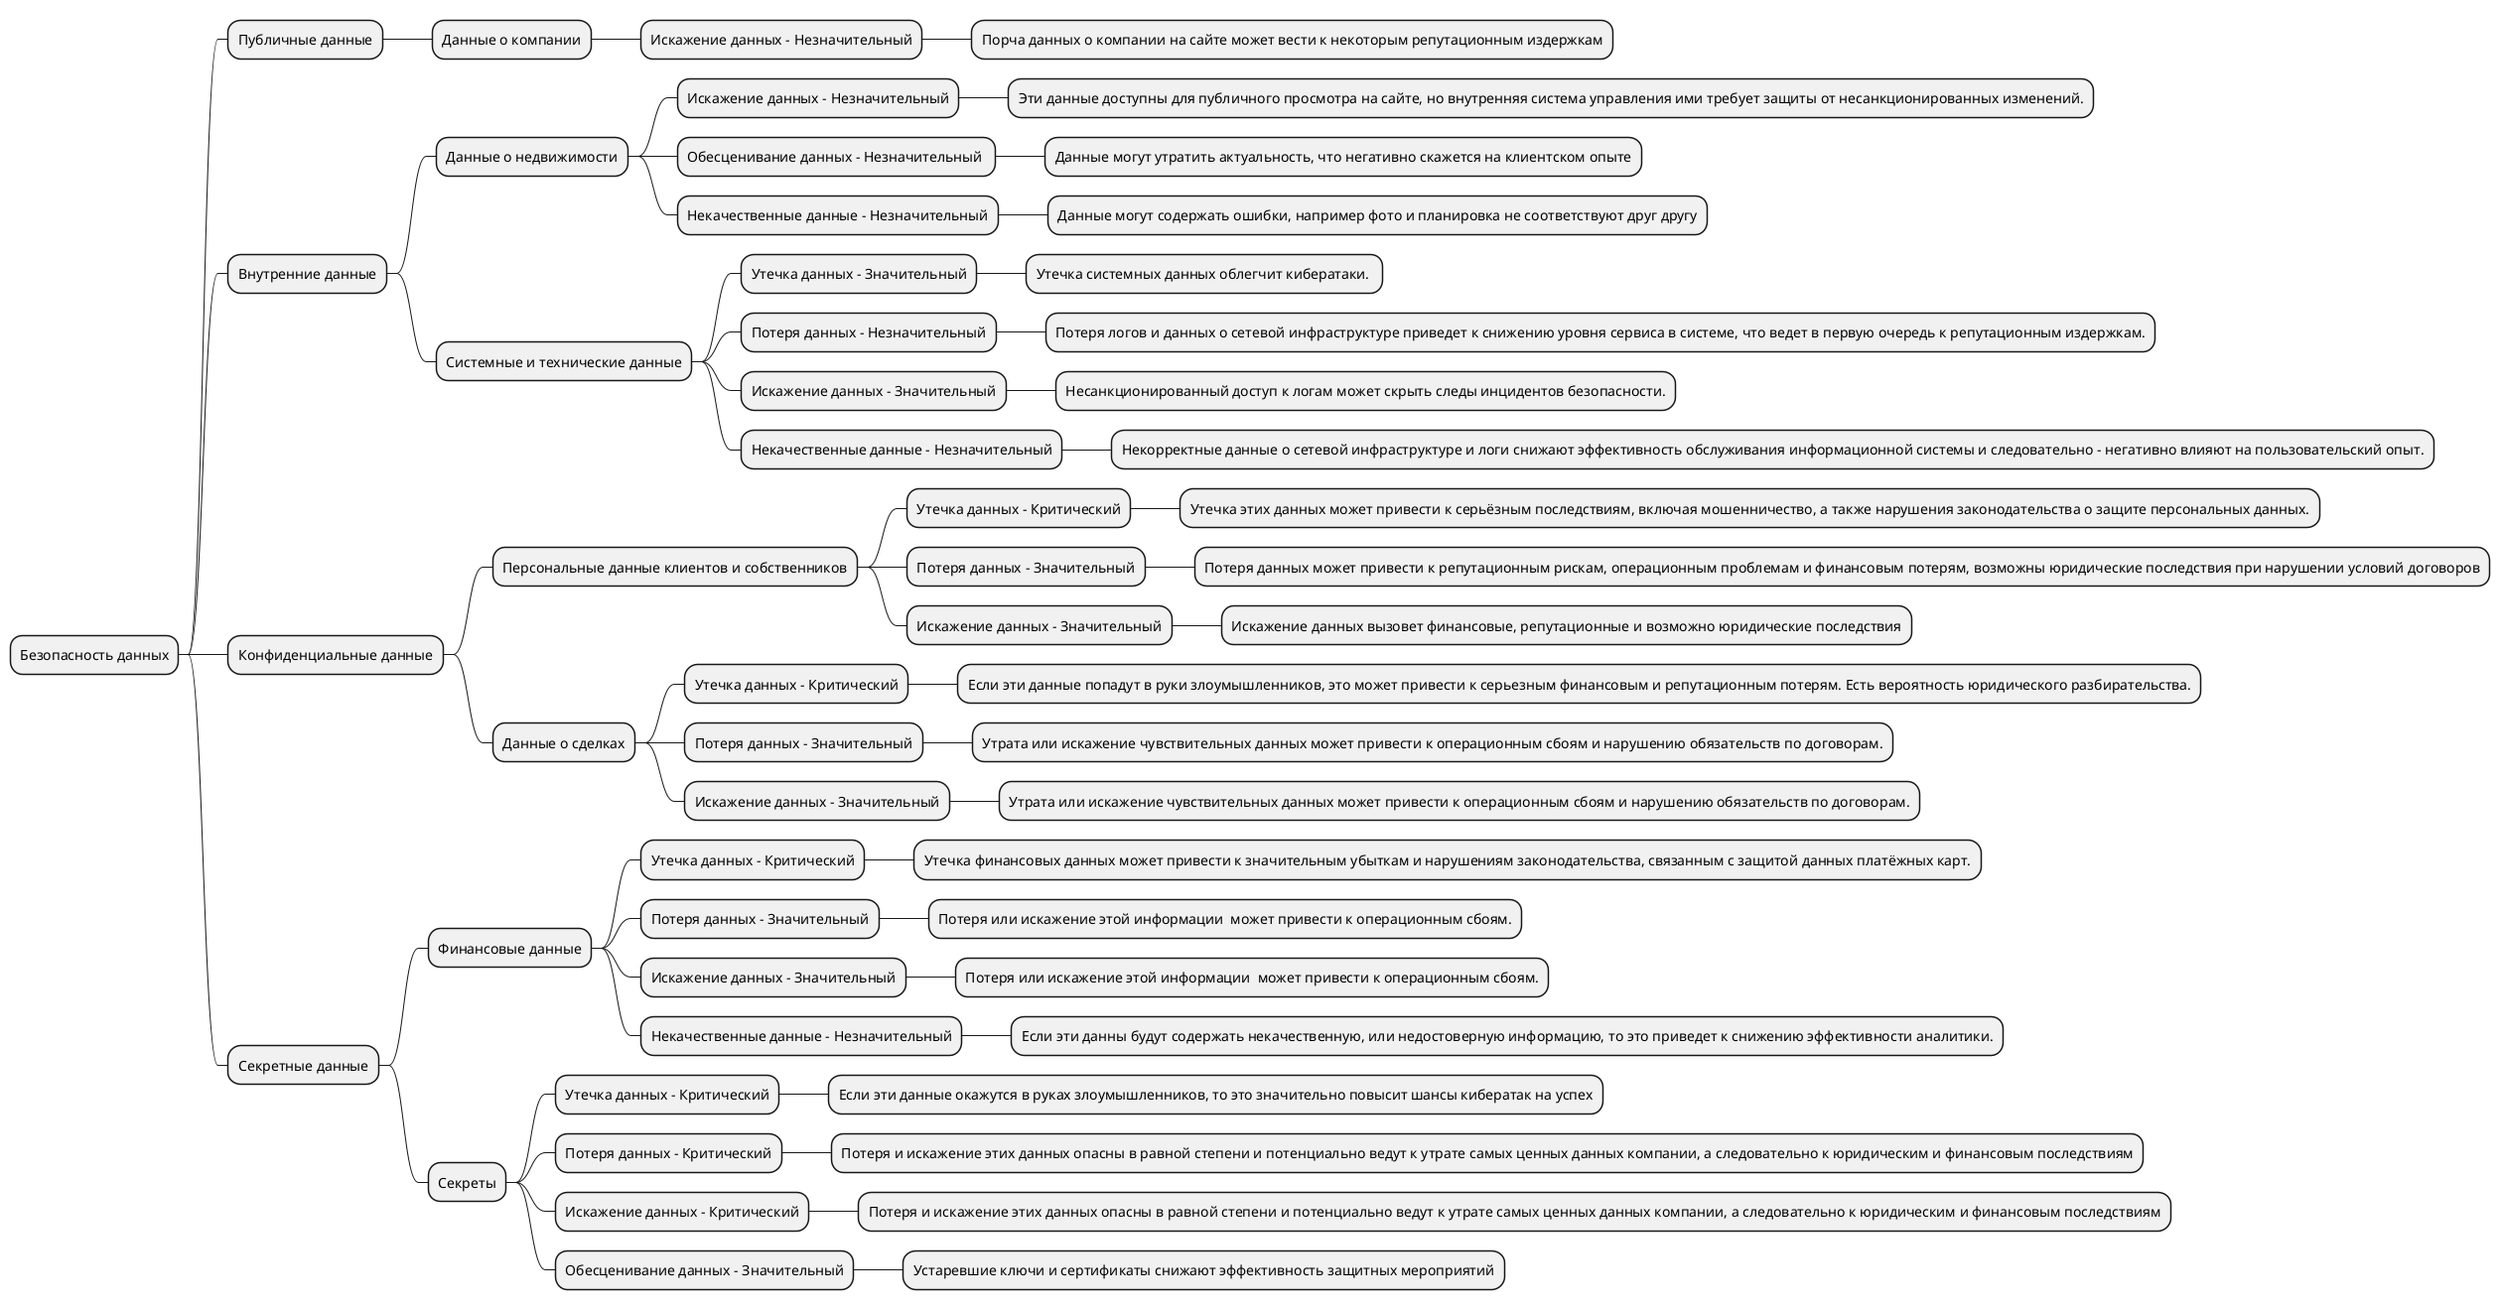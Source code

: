 @startmindmap
* Безопасность данных

** Публичные данные
*** Данные о компании
**** Искажение данных - Незначительный
***** Порча данных о компании на сайте может вести к некоторым репутационным издержкам

** Внутренние данные
*** Данные о недвижимости
**** Искажение данных - Незначительный
***** Эти данные доступны для публичного просмотра на сайте, но внутренняя система управления ими требует защиты от несанкционированных изменений.
**** Обесценивание данных - Незначительный 
***** Данные могут утратить актуальность, что негативно скажется на клиентском опыте
**** Некачественные данные - Незначительный
***** Данные могут содержать ошибки, например фото и планировка не соответствуют друг другу
*** Системные и технические данные
**** Утечка данных - Значительный
***** Утечка системных данных облегчит кибератаки. 
**** Потеря данных - Незначительный
***** Потеря логов и данных о сетевой инфраструктуре приведет к снижению уровня сервиса в системе, что ведет в первую очередь к репутационным издержкам.
**** Искажение данных - Значительный
***** Несанкционированный доступ к логам может скрыть следы инцидентов безопасности.
**** Некачественные данные - Незначительный
***** Некорректные данные о сетевой инфраструктуре и логи снижают эффективность обслуживания информационной системы и следовательно - негативно влияют на пользовательский опыт.

** Конфиденциальные данные
*** Персональные данные клиентов и собственников
**** Утечка данных - Критический
***** Утечка этих данных может привести к серьёзным последствиям, включая мошенничество, а также нарушения законодательства о защите персональных данных.
**** Потеря данных - Значительный
***** Потеря данных может привести к репутационным рискам, операционным проблемам и финансовым потерям, возможны юридические последствия при нарушении условий договоров
**** Искажение данных - Значительный
***** Искажение данных вызовет финансовые, репутационные и возможно юридические последствия
*** Данные о сделках
**** Утечка данных - Критический
***** Если эти данные попадут в руки злоумышленников, это может привести к серьезным финансовым и репутационным потерям. Есть вероятность юридического разбирательства.
**** Потеря данных - Значительный
***** Утрата или искажение чувствительных данных может привести к операционным сбоям и нарушению обязательств по договорам.
**** Искажение данных - Значительный
***** Утрата или искажение чувствительных данных может привести к операционным сбоям и нарушению обязательств по договорам.

** Секретные данные
*** Финансовые данные
**** Утечка данных - Критический
***** Утечка финансовых данных может привести к значительным убыткам и нарушениям законодательства, связанным с защитой данных платёжных карт.
**** Потеря данных - Значительный
***** Потеря или искажение этой информации  может привести к операционным сбоям.
**** Искажение данных - Значительный
***** Потеря или искажение этой информации  может привести к операционным сбоям.
**** Некачественные данные - Незначительный
***** Если эти данны будут содержать некачественную, или недостоверную информацию, то это приведет к снижению эффективности аналитики.
*** Секреты
**** Утечка данных - Критический
***** Если эти данные окажутся в руках злоумышленников, то это значительно повысит шансы кибератак на успех
**** Потеря данных - Критический
***** Потеря и искажение этих данных опасны в равной степени и потенциально ведут к утрате самых ценных данных компании, а следовательно к юридическим и финансовым последствиям
**** Искажение данных - Критический
***** Потеря и искажение этих данных опасны в равной степени и потенциально ведут к утрате самых ценных данных компании, а следовательно к юридическим и финансовым последствиям
**** Обесценивание данных - Значительный
***** Устаревшие ключи и сертификаты снижают эффективность защитных мероприятий


@endmindmap
